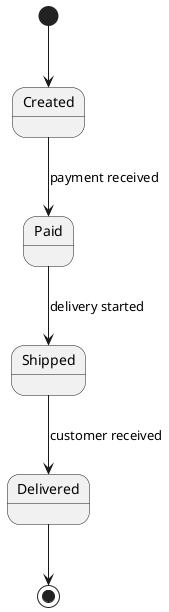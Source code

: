 @startuml
[*] --> Created
Created --> Paid : payment received
Paid --> Shipped : delivery started
Shipped --> Delivered : customer received
Delivered --> [*]
@enduml